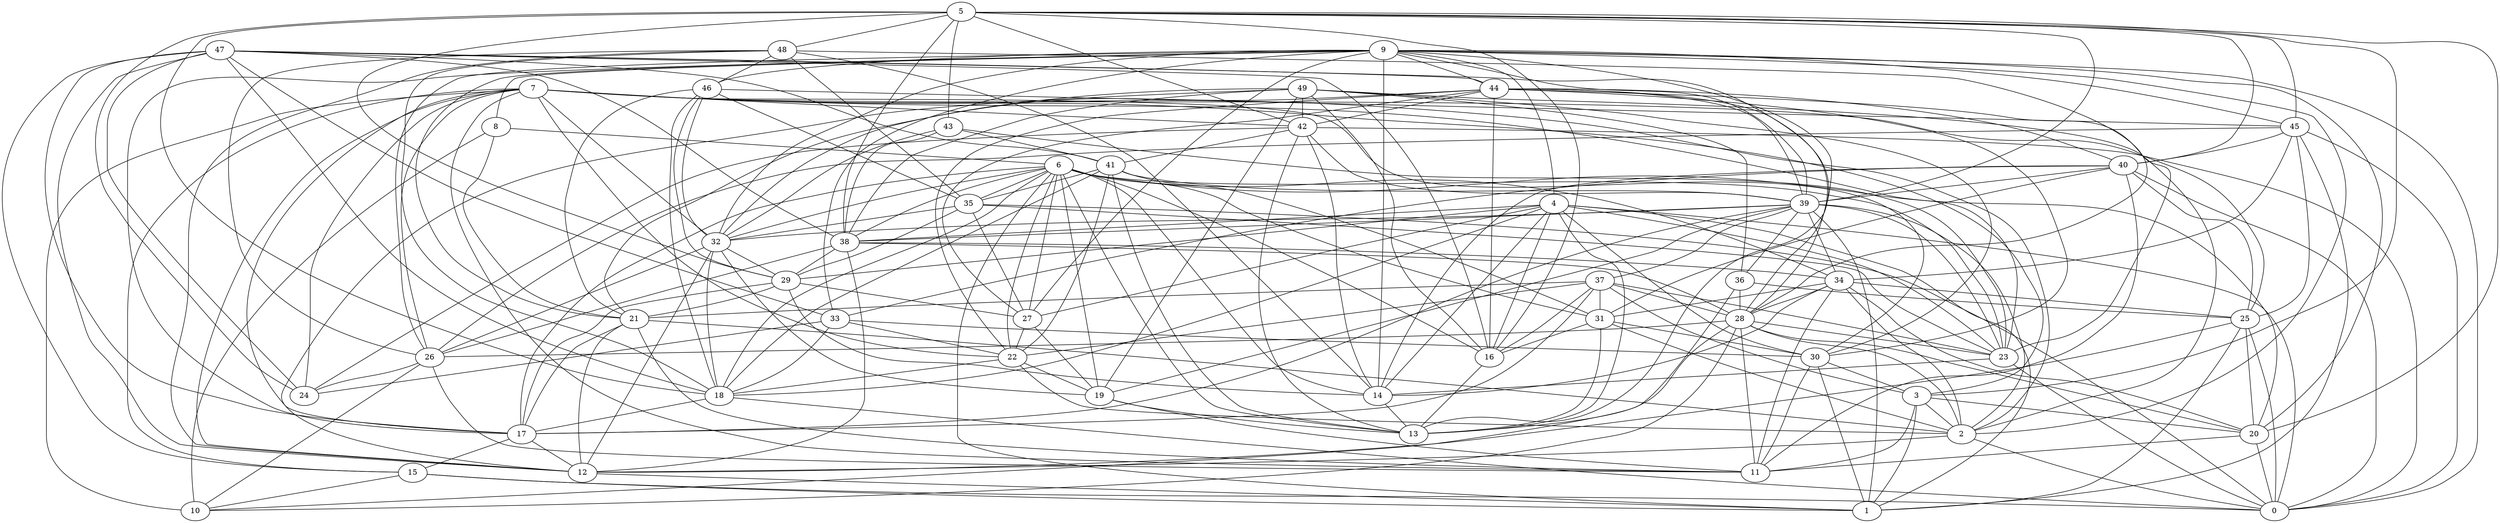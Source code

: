 digraph GG_graph {

subgraph G_graph {
edge [color = black]
"22" -> "19" [dir = none]
"26" -> "24" [dir = none]
"26" -> "10" [dir = none]
"35" -> "0" [dir = none]
"46" -> "32" [dir = none]
"46" -> "35" [dir = none]
"34" -> "11" [dir = none]
"34" -> "28" [dir = none]
"5" -> "38" [dir = none]
"5" -> "42" [dir = none]
"5" -> "20" [dir = none]
"5" -> "40" [dir = none]
"5" -> "16" [dir = none]
"44" -> "23" [dir = none]
"44" -> "27" [dir = none]
"44" -> "42" [dir = none]
"48" -> "35" [dir = none]
"48" -> "12" [dir = none]
"47" -> "28" [dir = none]
"47" -> "18" [dir = none]
"47" -> "12" [dir = none]
"47" -> "33" [dir = none]
"47" -> "44" [dir = none]
"18" -> "0" [dir = none]
"36" -> "28" [dir = none]
"36" -> "10" [dir = none]
"9" -> "2" [dir = none]
"9" -> "46" [dir = none]
"9" -> "44" [dir = none]
"9" -> "8" [dir = none]
"8" -> "6" [dir = none]
"38" -> "29" [dir = none]
"38" -> "12" [dir = none]
"38" -> "28" [dir = none]
"38" -> "26" [dir = none]
"33" -> "30" [dir = none]
"33" -> "22" [dir = none]
"33" -> "24" [dir = none]
"15" -> "10" [dir = none]
"15" -> "0" [dir = none]
"15" -> "1" [dir = none]
"29" -> "17" [dir = none]
"4" -> "13" [dir = none]
"4" -> "29" [dir = none]
"40" -> "25" [dir = none]
"17" -> "12" [dir = none]
"7" -> "10" [dir = none]
"7" -> "23" [dir = none]
"7" -> "2" [dir = none]
"7" -> "11" [dir = none]
"7" -> "24" [dir = none]
"41" -> "39" [dir = none]
"28" -> "13" [dir = none]
"28" -> "26" [dir = none]
"28" -> "2" [dir = none]
"28" -> "11" [dir = none]
"28" -> "10" [dir = none]
"31" -> "13" [dir = none]
"42" -> "0" [dir = none]
"42" -> "39" [dir = none]
"42" -> "41" [dir = none]
"49" -> "16" [dir = none]
"49" -> "32" [dir = none]
"49" -> "42" [dir = none]
"49" -> "36" [dir = none]
"49" -> "2" [dir = none]
"49" -> "19" [dir = none]
"43" -> "41" [dir = none]
"43" -> "38" [dir = none]
"2" -> "12" [dir = none]
"2" -> "0" [dir = none]
"25" -> "0" [dir = none]
"25" -> "20" [dir = none]
"20" -> "0" [dir = none]
"20" -> "11" [dir = none]
"37" -> "17" [dir = none]
"37" -> "23" [dir = none]
"37" -> "21" [dir = none]
"37" -> "3" [dir = none]
"45" -> "26" [dir = none]
"45" -> "34" [dir = none]
"6" -> "35" [dir = none]
"6" -> "23" [dir = none]
"6" -> "22" [dir = none]
"6" -> "18" [dir = none]
"6" -> "32" [dir = none]
"6" -> "38" [dir = none]
"6" -> "14" [dir = none]
"6" -> "31" [dir = none]
"6" -> "27" [dir = none]
"6" -> "13" [dir = none]
"30" -> "3" [dir = none]
"30" -> "11" [dir = none]
"3" -> "1" [dir = none]
"21" -> "12" [dir = none]
"23" -> "14" [dir = none]
"39" -> "17" [dir = none]
"39" -> "2" [dir = none]
"47" -> "15" [dir = none]
"21" -> "11" [dir = none]
"39" -> "23" [dir = none]
"32" -> "29" [dir = none]
"45" -> "40" [dir = none]
"39" -> "32" [dir = none]
"7" -> "25" [dir = none]
"49" -> "30" [dir = none]
"7" -> "32" [dir = none]
"39" -> "34" [dir = none]
"44" -> "22" [dir = none]
"35" -> "29" [dir = none]
"48" -> "46" [dir = none]
"40" -> "33" [dir = none]
"29" -> "27" [dir = none]
"9" -> "4" [dir = none]
"40" -> "31" [dir = none]
"21" -> "17" [dir = none]
"47" -> "16" [dir = none]
"32" -> "12" [dir = none]
"28" -> "20" [dir = none]
"7" -> "12" [dir = none]
"39" -> "38" [dir = none]
"4" -> "38" [dir = none]
"6" -> "19" [dir = none]
"7" -> "15" [dir = none]
"47" -> "38" [dir = none]
"9" -> "32" [dir = none]
"46" -> "21" [dir = none]
"45" -> "0" [dir = none]
"44" -> "30" [dir = none]
"4" -> "1" [dir = none]
"47" -> "17" [dir = none]
"39" -> "37" [dir = none]
"31" -> "16" [dir = none]
"39" -> "1" [dir = none]
"9" -> "14" [dir = none]
"32" -> "18" [dir = none]
"48" -> "28" [dir = none]
"34" -> "2" [dir = none]
"27" -> "19" [dir = none]
"19" -> "11" [dir = none]
"4" -> "14" [dir = none]
"9" -> "20" [dir = none]
"9" -> "39" [dir = none]
"46" -> "18" [dir = none]
"6" -> "34" [dir = none]
"9" -> "45" [dir = none]
"3" -> "20" [dir = none]
"6" -> "16" [dir = none]
"46" -> "45" [dir = none]
"41" -> "18" [dir = none]
"23" -> "0" [dir = none]
"9" -> "27" [dir = none]
"41" -> "31" [dir = none]
"49" -> "12" [dir = none]
"40" -> "39" [dir = none]
"37" -> "28" [dir = none]
"39" -> "36" [dir = none]
"48" -> "14" [dir = none]
"47" -> "41" [dir = none]
"43" -> "32" [dir = none]
"44" -> "21" [dir = none]
"5" -> "43" [dir = none]
"33" -> "18" [dir = none]
"45" -> "25" [dir = none]
"5" -> "18" [dir = none]
"6" -> "20" [dir = none]
"44" -> "39" [dir = none]
"25" -> "1" [dir = none]
"40" -> "14" [dir = none]
"5" -> "48" [dir = none]
"44" -> "16" [dir = none]
"32" -> "26" [dir = none]
"3" -> "2" [dir = none]
"34" -> "31" [dir = none]
"5" -> "45" [dir = none]
"9" -> "21" [dir = none]
"5" -> "24" [dir = none]
"4" -> "23" [dir = none]
"7" -> "42" [dir = none]
"21" -> "2" [dir = none]
"35" -> "27" [dir = none]
"9" -> "26" [dir = none]
"49" -> "38" [dir = none]
"3" -> "11" [dir = none]
"40" -> "0" [dir = none]
"41" -> "35" [dir = none]
"7" -> "3" [dir = none]
"22" -> "2" [dir = none]
"44" -> "28" [dir = none]
"22" -> "18" [dir = none]
"27" -> "22" [dir = none]
"48" -> "18" [dir = none]
"18" -> "17" [dir = none]
"4" -> "27" [dir = none]
"30" -> "1" [dir = none]
"9" -> "13" [dir = none]
"41" -> "22" [dir = none]
"6" -> "1" [dir = none]
"35" -> "23" [dir = none]
"34" -> "14" [dir = none]
"42" -> "13" [dir = none]
"34" -> "25" [dir = none]
"45" -> "1" [dir = none]
"8" -> "10" [dir = none]
"14" -> "13" [dir = none]
"5" -> "39" [dir = none]
"5" -> "3" [dir = none]
"35" -> "32" [dir = none]
"47" -> "24" [dir = none]
"5" -> "29" [dir = none]
"37" -> "22" [dir = none]
"36" -> "25" [dir = none]
"12" -> "1" [dir = none]
"43" -> "23" [dir = none]
"9" -> "33" [dir = none]
"42" -> "24" [dir = none]
"46" -> "29" [dir = none]
"44" -> "40" [dir = none]
"37" -> "16" [dir = none]
"7" -> "17" [dir = none]
"39" -> "19" [dir = none]
"9" -> "17" [dir = none]
"4" -> "0" [dir = none]
"4" -> "16" [dir = none]
"7" -> "22" [dir = none]
"42" -> "14" [dir = none]
"7" -> "26" [dir = none]
"6" -> "17" [dir = none]
"38" -> "34" [dir = none]
"29" -> "14" [dir = none]
"37" -> "31" [dir = none]
"17" -> "15" [dir = none]
"41" -> "13" [dir = none]
"28" -> "23" [dir = none]
"9" -> "0" [dir = none]
"31" -> "30" [dir = none]
"31" -> "2" [dir = none]
"32" -> "19" [dir = none]
"19" -> "13" [dir = none]
"4" -> "18" [dir = none]
"7" -> "30" [dir = none]
"34" -> "20" [dir = none]
"26" -> "11" [dir = none]
"16" -> "13" [dir = none]
"40" -> "11" [dir = none]
"8" -> "21" [dir = none]
"25" -> "12" [dir = none]
"48" -> "26" [dir = none]
"4" -> "30" [dir = none]
"29" -> "21" [dir = none]
}

}

